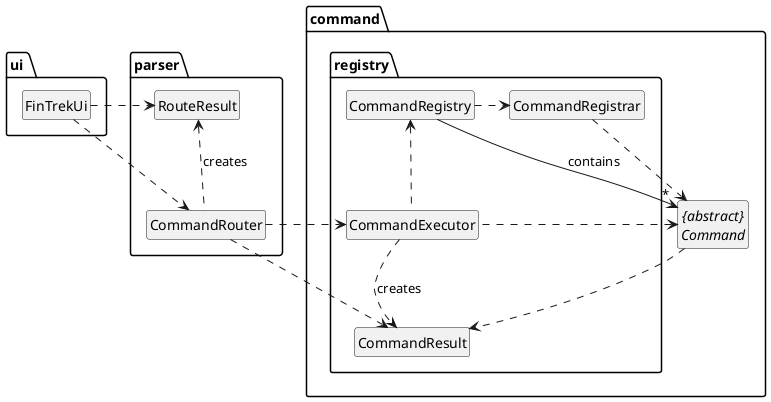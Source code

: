 @startuml

' Hide members (attributes/methods) for a higher-level view
hide circle
hide members
skinparam classAttributeIconSize 0

' --- Diagram Definition ---
package "ui "{
    class "FinTrekUi" as UI {
    + FinTrekUi()
    + start(): void
    + close(): void
    - loadInitialData(): void
    - processRecurringExpenses(): void
    - runCommandLoop(): void
    - processUserInput(userInput: String)
    }
}

package "parser" {
    class "RouteResult" as RR {

    + RouteResult(success: Boolean, message: String)
    + isSuccess(): Boolean
    + errorMessage(): String
    + outputMessage(): String
    }

    class "CommandRouter" as CRouter {
    + routeUserInput(userInput: String): RouteResult
    }
}

package "command.registry" {
    class "CommandExecutor" as Executor {
    + dispatch(commandName: String, \n arguments: String): CommandResult
    }

    class "CommandResult" as CResult

    class "CommandRegistry" as Registry {
    - commands: Map<String, Command>
    + getCommand(name: String): Command
    + hasCommand(name: String): Boolean
    + getAllCommandDescriptions(): String
    }

    class "CommandRegistrar" as Registrar {
    + registerAll(): Map<String, Command>
    }
}

package "command" {
    abstract class "{abstract}\nCommand" as CMD
}

' --- Relationships ---
UI ..r> RR
UI ..> CRouter
CRouter ..u> RR : creates

CRouter ..r> Executor
CRouter ..> CResult

Executor ..u> Registry
Registry ..r> Registrar
Executor ..> CResult : creates

Executor ..u> CMD
Registry --> "*" CMD : contains
Registrar ..> CMD
CMD ..> CResult

@enduml